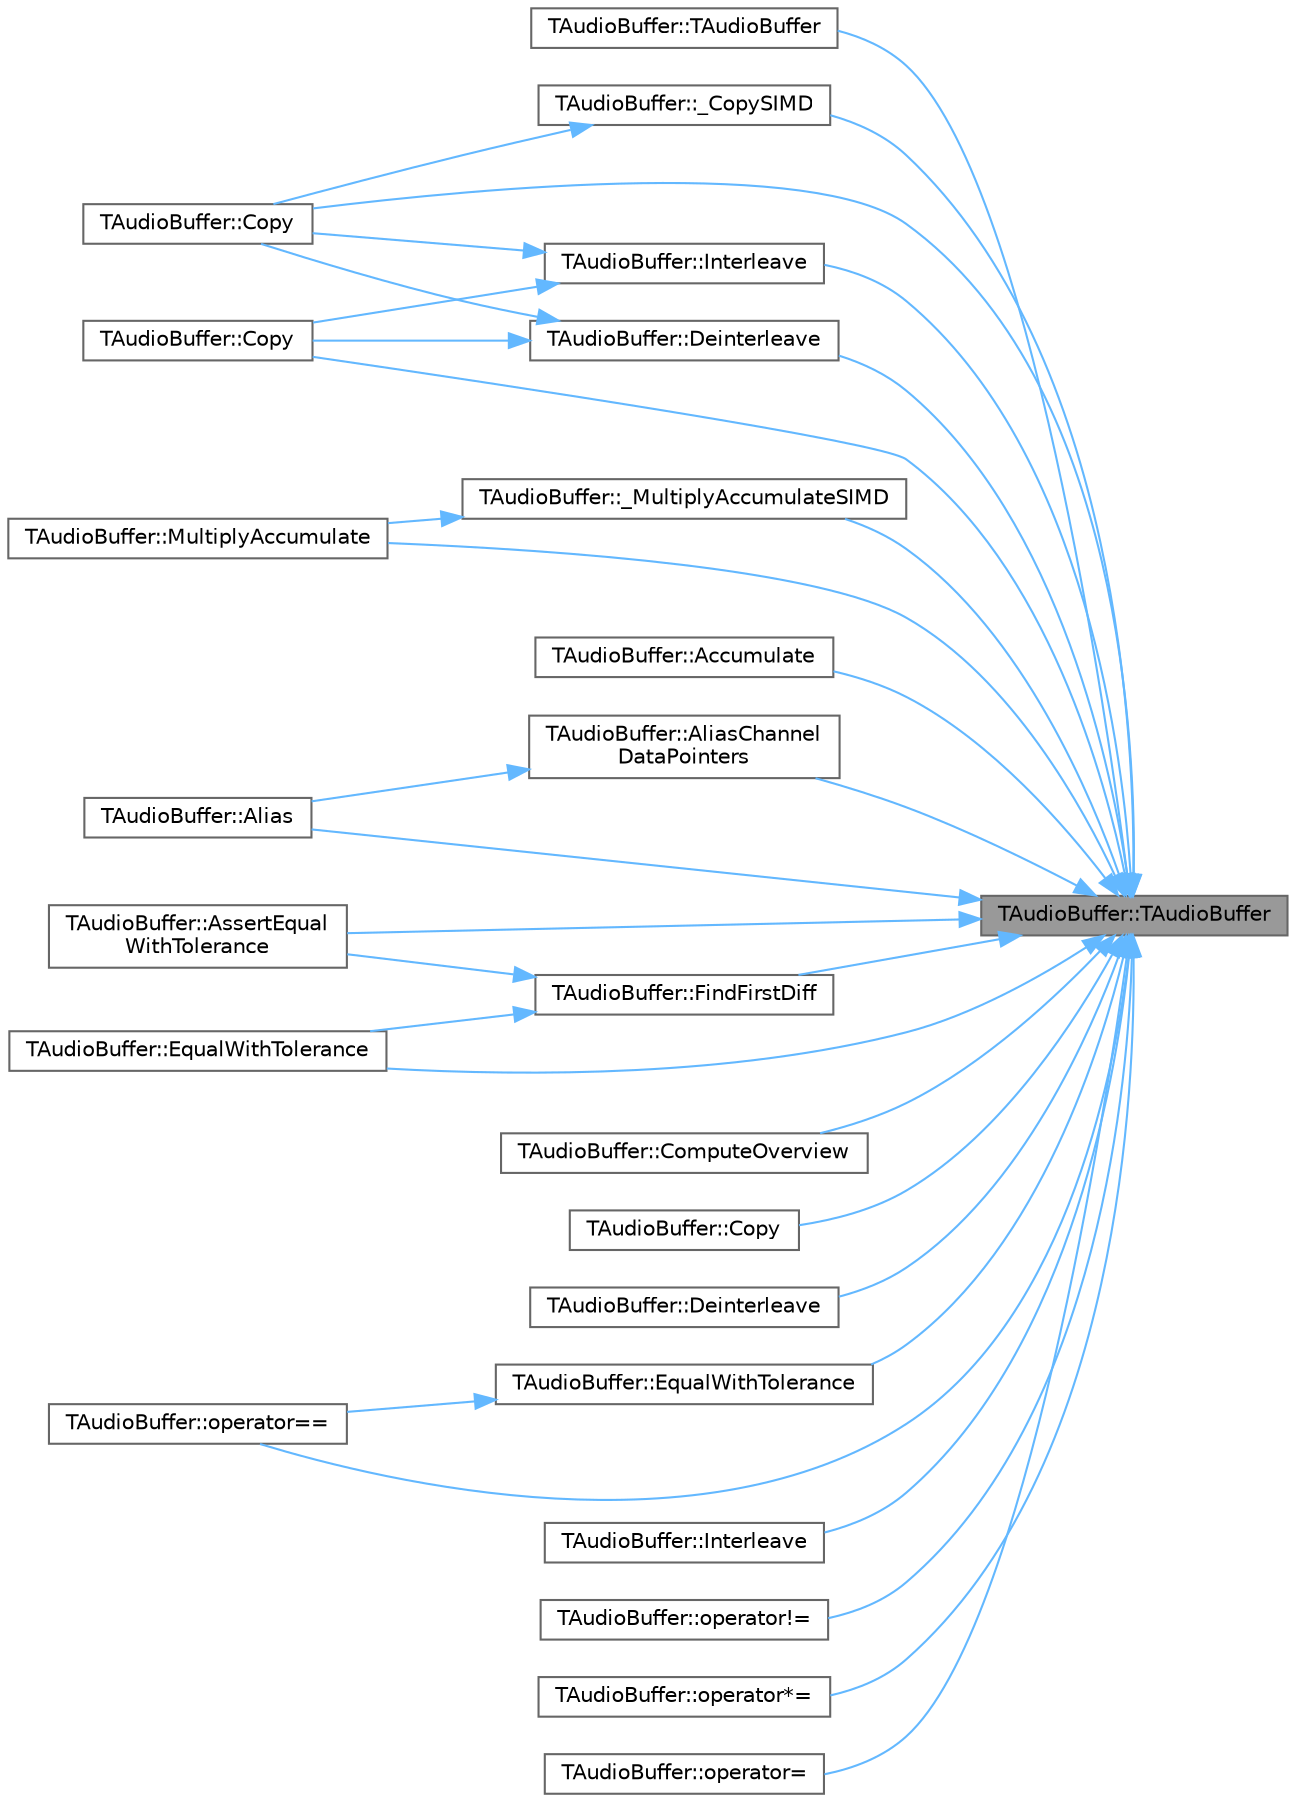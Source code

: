 digraph "TAudioBuffer::TAudioBuffer"
{
 // INTERACTIVE_SVG=YES
 // LATEX_PDF_SIZE
  bgcolor="transparent";
  edge [fontname=Helvetica,fontsize=10,labelfontname=Helvetica,labelfontsize=10];
  node [fontname=Helvetica,fontsize=10,shape=box,height=0.2,width=0.4];
  rankdir="RL";
  Node1 [id="Node000001",label="TAudioBuffer::TAudioBuffer",height=0.2,width=0.4,color="gray40", fillcolor="grey60", style="filled", fontcolor="black",tooltip=" "];
  Node1 -> Node2 [id="edge1_Node000001_Node000002",dir="back",color="steelblue1",style="solid",tooltip=" "];
  Node2 [id="Node000002",label="TAudioBuffer::TAudioBuffer",height=0.2,width=0.4,color="grey40", fillcolor="white", style="filled",URL="$d6/d2f/classTAudioBuffer.html#a0899a51fb025650511841184fd40dfec",tooltip=" "];
  Node1 -> Node3 [id="edge2_Node000001_Node000003",dir="back",color="steelblue1",style="solid",tooltip=" "];
  Node3 [id="Node000003",label="TAudioBuffer::_CopySIMD",height=0.2,width=0.4,color="grey40", fillcolor="white", style="filled",URL="$d6/d2f/classTAudioBuffer.html#a337071d06457150b484e6e581e8f4d77",tooltip=" "];
  Node3 -> Node4 [id="edge3_Node000003_Node000004",dir="back",color="steelblue1",style="solid",tooltip=" "];
  Node4 [id="Node000004",label="TAudioBuffer::Copy",height=0.2,width=0.4,color="grey40", fillcolor="white", style="filled",URL="$d6/d2f/classTAudioBuffer.html#a10bd1ca99aa9fa51a40cf5dcc74e3640",tooltip=" "];
  Node1 -> Node5 [id="edge4_Node000001_Node000005",dir="back",color="steelblue1",style="solid",tooltip=" "];
  Node5 [id="Node000005",label="TAudioBuffer::_MultiplyAccumulateSIMD",height=0.2,width=0.4,color="grey40", fillcolor="white", style="filled",URL="$d6/d2f/classTAudioBuffer.html#a7fbd4b86ee71a79ffb9d47183df72a4c",tooltip=" "];
  Node5 -> Node6 [id="edge5_Node000005_Node000006",dir="back",color="steelblue1",style="solid",tooltip=" "];
  Node6 [id="Node000006",label="TAudioBuffer::MultiplyAccumulate",height=0.2,width=0.4,color="grey40", fillcolor="white", style="filled",URL="$d6/d2f/classTAudioBuffer.html#a161f13cfd4891c2c26e42e1815e453eb",tooltip=" "];
  Node1 -> Node7 [id="edge6_Node000001_Node000007",dir="back",color="steelblue1",style="solid",tooltip=" "];
  Node7 [id="Node000007",label="TAudioBuffer::Accumulate",height=0.2,width=0.4,color="grey40", fillcolor="white", style="filled",URL="$d6/d2f/classTAudioBuffer.html#a487a29c6b8b938d057b512c18e5cb555",tooltip=" "];
  Node1 -> Node8 [id="edge7_Node000001_Node000008",dir="back",color="steelblue1",style="solid",tooltip=" "];
  Node8 [id="Node000008",label="TAudioBuffer::Alias",height=0.2,width=0.4,color="grey40", fillcolor="white", style="filled",URL="$d6/d2f/classTAudioBuffer.html#a76d184425a80313403701d9fd885aaa7",tooltip=" "];
  Node1 -> Node9 [id="edge8_Node000001_Node000009",dir="back",color="steelblue1",style="solid",tooltip=" "];
  Node9 [id="Node000009",label="TAudioBuffer::AliasChannel\lDataPointers",height=0.2,width=0.4,color="grey40", fillcolor="white", style="filled",URL="$d6/d2f/classTAudioBuffer.html#a14218445f95f8a70fce001540f5cde06",tooltip=" "];
  Node9 -> Node8 [id="edge9_Node000009_Node000008",dir="back",color="steelblue1",style="solid",tooltip=" "];
  Node1 -> Node10 [id="edge10_Node000001_Node000010",dir="back",color="steelblue1",style="solid",tooltip=" "];
  Node10 [id="Node000010",label="TAudioBuffer::AssertEqual\lWithTolerance",height=0.2,width=0.4,color="grey40", fillcolor="white", style="filled",URL="$d6/d2f/classTAudioBuffer.html#aaa4857812c7012b3ffc8d747639c629a",tooltip=" "];
  Node1 -> Node11 [id="edge11_Node000001_Node000011",dir="back",color="steelblue1",style="solid",tooltip=" "];
  Node11 [id="Node000011",label="TAudioBuffer::ComputeOverview",height=0.2,width=0.4,color="grey40", fillcolor="white", style="filled",URL="$d6/d2f/classTAudioBuffer.html#aa153f4ad0b27cc05b81eb92413043f40",tooltip=" "];
  Node1 -> Node12 [id="edge12_Node000001_Node000012",dir="back",color="steelblue1",style="solid",tooltip=" "];
  Node12 [id="Node000012",label="TAudioBuffer::Copy",height=0.2,width=0.4,color="grey40", fillcolor="white", style="filled",URL="$d6/d2f/classTAudioBuffer.html#af12fae149416f72f1fa354594d8c591f",tooltip=" "];
  Node1 -> Node4 [id="edge13_Node000001_Node000004",dir="back",color="steelblue1",style="solid",tooltip=" "];
  Node1 -> Node13 [id="edge14_Node000001_Node000013",dir="back",color="steelblue1",style="solid",tooltip=" "];
  Node13 [id="Node000013",label="TAudioBuffer::Copy",height=0.2,width=0.4,color="grey40", fillcolor="white", style="filled",URL="$d6/d2f/classTAudioBuffer.html#a090007d5ace496115e1ef51a9cdadc33",tooltip=" "];
  Node1 -> Node14 [id="edge15_Node000001_Node000014",dir="back",color="steelblue1",style="solid",tooltip=" "];
  Node14 [id="Node000014",label="TAudioBuffer::Deinterleave",height=0.2,width=0.4,color="grey40", fillcolor="white", style="filled",URL="$d6/d2f/classTAudioBuffer.html#adfdd4306cd083d9359819e9b8e31967e",tooltip=" "];
  Node14 -> Node12 [id="edge16_Node000014_Node000012",dir="back",color="steelblue1",style="solid",tooltip=" "];
  Node14 -> Node4 [id="edge17_Node000014_Node000004",dir="back",color="steelblue1",style="solid",tooltip=" "];
  Node1 -> Node15 [id="edge18_Node000001_Node000015",dir="back",color="steelblue1",style="solid",tooltip=" "];
  Node15 [id="Node000015",label="TAudioBuffer::Deinterleave",height=0.2,width=0.4,color="grey40", fillcolor="white", style="filled",URL="$d6/d2f/classTAudioBuffer.html#a9e28d9c144df547a7ef138fb4b11f8ca",tooltip=" "];
  Node1 -> Node16 [id="edge19_Node000001_Node000016",dir="back",color="steelblue1",style="solid",tooltip=" "];
  Node16 [id="Node000016",label="TAudioBuffer::EqualWithTolerance",height=0.2,width=0.4,color="grey40", fillcolor="white", style="filled",URL="$d6/d2f/classTAudioBuffer.html#a0f383e937623ad06789d67a50c948adb",tooltip=" "];
  Node1 -> Node17 [id="edge20_Node000001_Node000017",dir="back",color="steelblue1",style="solid",tooltip=" "];
  Node17 [id="Node000017",label="TAudioBuffer::EqualWithTolerance",height=0.2,width=0.4,color="grey40", fillcolor="white", style="filled",URL="$d6/d2f/classTAudioBuffer.html#a4211669a65282b0cfe0b238574c8bab1",tooltip=" "];
  Node17 -> Node18 [id="edge21_Node000017_Node000018",dir="back",color="steelblue1",style="solid",tooltip=" "];
  Node18 [id="Node000018",label="TAudioBuffer::operator==",height=0.2,width=0.4,color="grey40", fillcolor="white", style="filled",URL="$d6/d2f/classTAudioBuffer.html#af921601d5e83029d9f5d23df54267e65",tooltip=" "];
  Node1 -> Node19 [id="edge22_Node000001_Node000019",dir="back",color="steelblue1",style="solid",tooltip=" "];
  Node19 [id="Node000019",label="TAudioBuffer::FindFirstDiff",height=0.2,width=0.4,color="grey40", fillcolor="white", style="filled",URL="$d6/d2f/classTAudioBuffer.html#a3e6916f44ccdc73c884111cf95ac5d53",tooltip=" "];
  Node19 -> Node10 [id="edge23_Node000019_Node000010",dir="back",color="steelblue1",style="solid",tooltip=" "];
  Node19 -> Node16 [id="edge24_Node000019_Node000016",dir="back",color="steelblue1",style="solid",tooltip=" "];
  Node1 -> Node20 [id="edge25_Node000001_Node000020",dir="back",color="steelblue1",style="solid",tooltip=" "];
  Node20 [id="Node000020",label="TAudioBuffer::Interleave",height=0.2,width=0.4,color="grey40", fillcolor="white", style="filled",URL="$d6/d2f/classTAudioBuffer.html#a1bb2ff8182a87c766f13fe8ad5d85c02",tooltip=" "];
  Node20 -> Node12 [id="edge26_Node000020_Node000012",dir="back",color="steelblue1",style="solid",tooltip=" "];
  Node20 -> Node4 [id="edge27_Node000020_Node000004",dir="back",color="steelblue1",style="solid",tooltip=" "];
  Node1 -> Node21 [id="edge28_Node000001_Node000021",dir="back",color="steelblue1",style="solid",tooltip=" "];
  Node21 [id="Node000021",label="TAudioBuffer::Interleave",height=0.2,width=0.4,color="grey40", fillcolor="white", style="filled",URL="$d6/d2f/classTAudioBuffer.html#afe60005b0b9afd7a727c9690e111ce31",tooltip=" "];
  Node1 -> Node6 [id="edge29_Node000001_Node000006",dir="back",color="steelblue1",style="solid",tooltip=" "];
  Node1 -> Node22 [id="edge30_Node000001_Node000022",dir="back",color="steelblue1",style="solid",tooltip=" "];
  Node22 [id="Node000022",label="TAudioBuffer::operator!=",height=0.2,width=0.4,color="grey40", fillcolor="white", style="filled",URL="$d6/d2f/classTAudioBuffer.html#a2669c094a9c2e8b47fd30d1e48fe48e9",tooltip=" "];
  Node1 -> Node23 [id="edge31_Node000001_Node000023",dir="back",color="steelblue1",style="solid",tooltip=" "];
  Node23 [id="Node000023",label="TAudioBuffer::operator*=",height=0.2,width=0.4,color="grey40", fillcolor="white", style="filled",URL="$d6/d2f/classTAudioBuffer.html#a97c0e8004b4404f2bcf28db03f5f6979",tooltip=" "];
  Node1 -> Node24 [id="edge32_Node000001_Node000024",dir="back",color="steelblue1",style="solid",tooltip=" "];
  Node24 [id="Node000024",label="TAudioBuffer::operator=",height=0.2,width=0.4,color="grey40", fillcolor="white", style="filled",URL="$d6/d2f/classTAudioBuffer.html#a9d3f323269487fcf860ef7aafd344705",tooltip=" "];
  Node1 -> Node18 [id="edge33_Node000001_Node000018",dir="back",color="steelblue1",style="solid",tooltip=" "];
}
